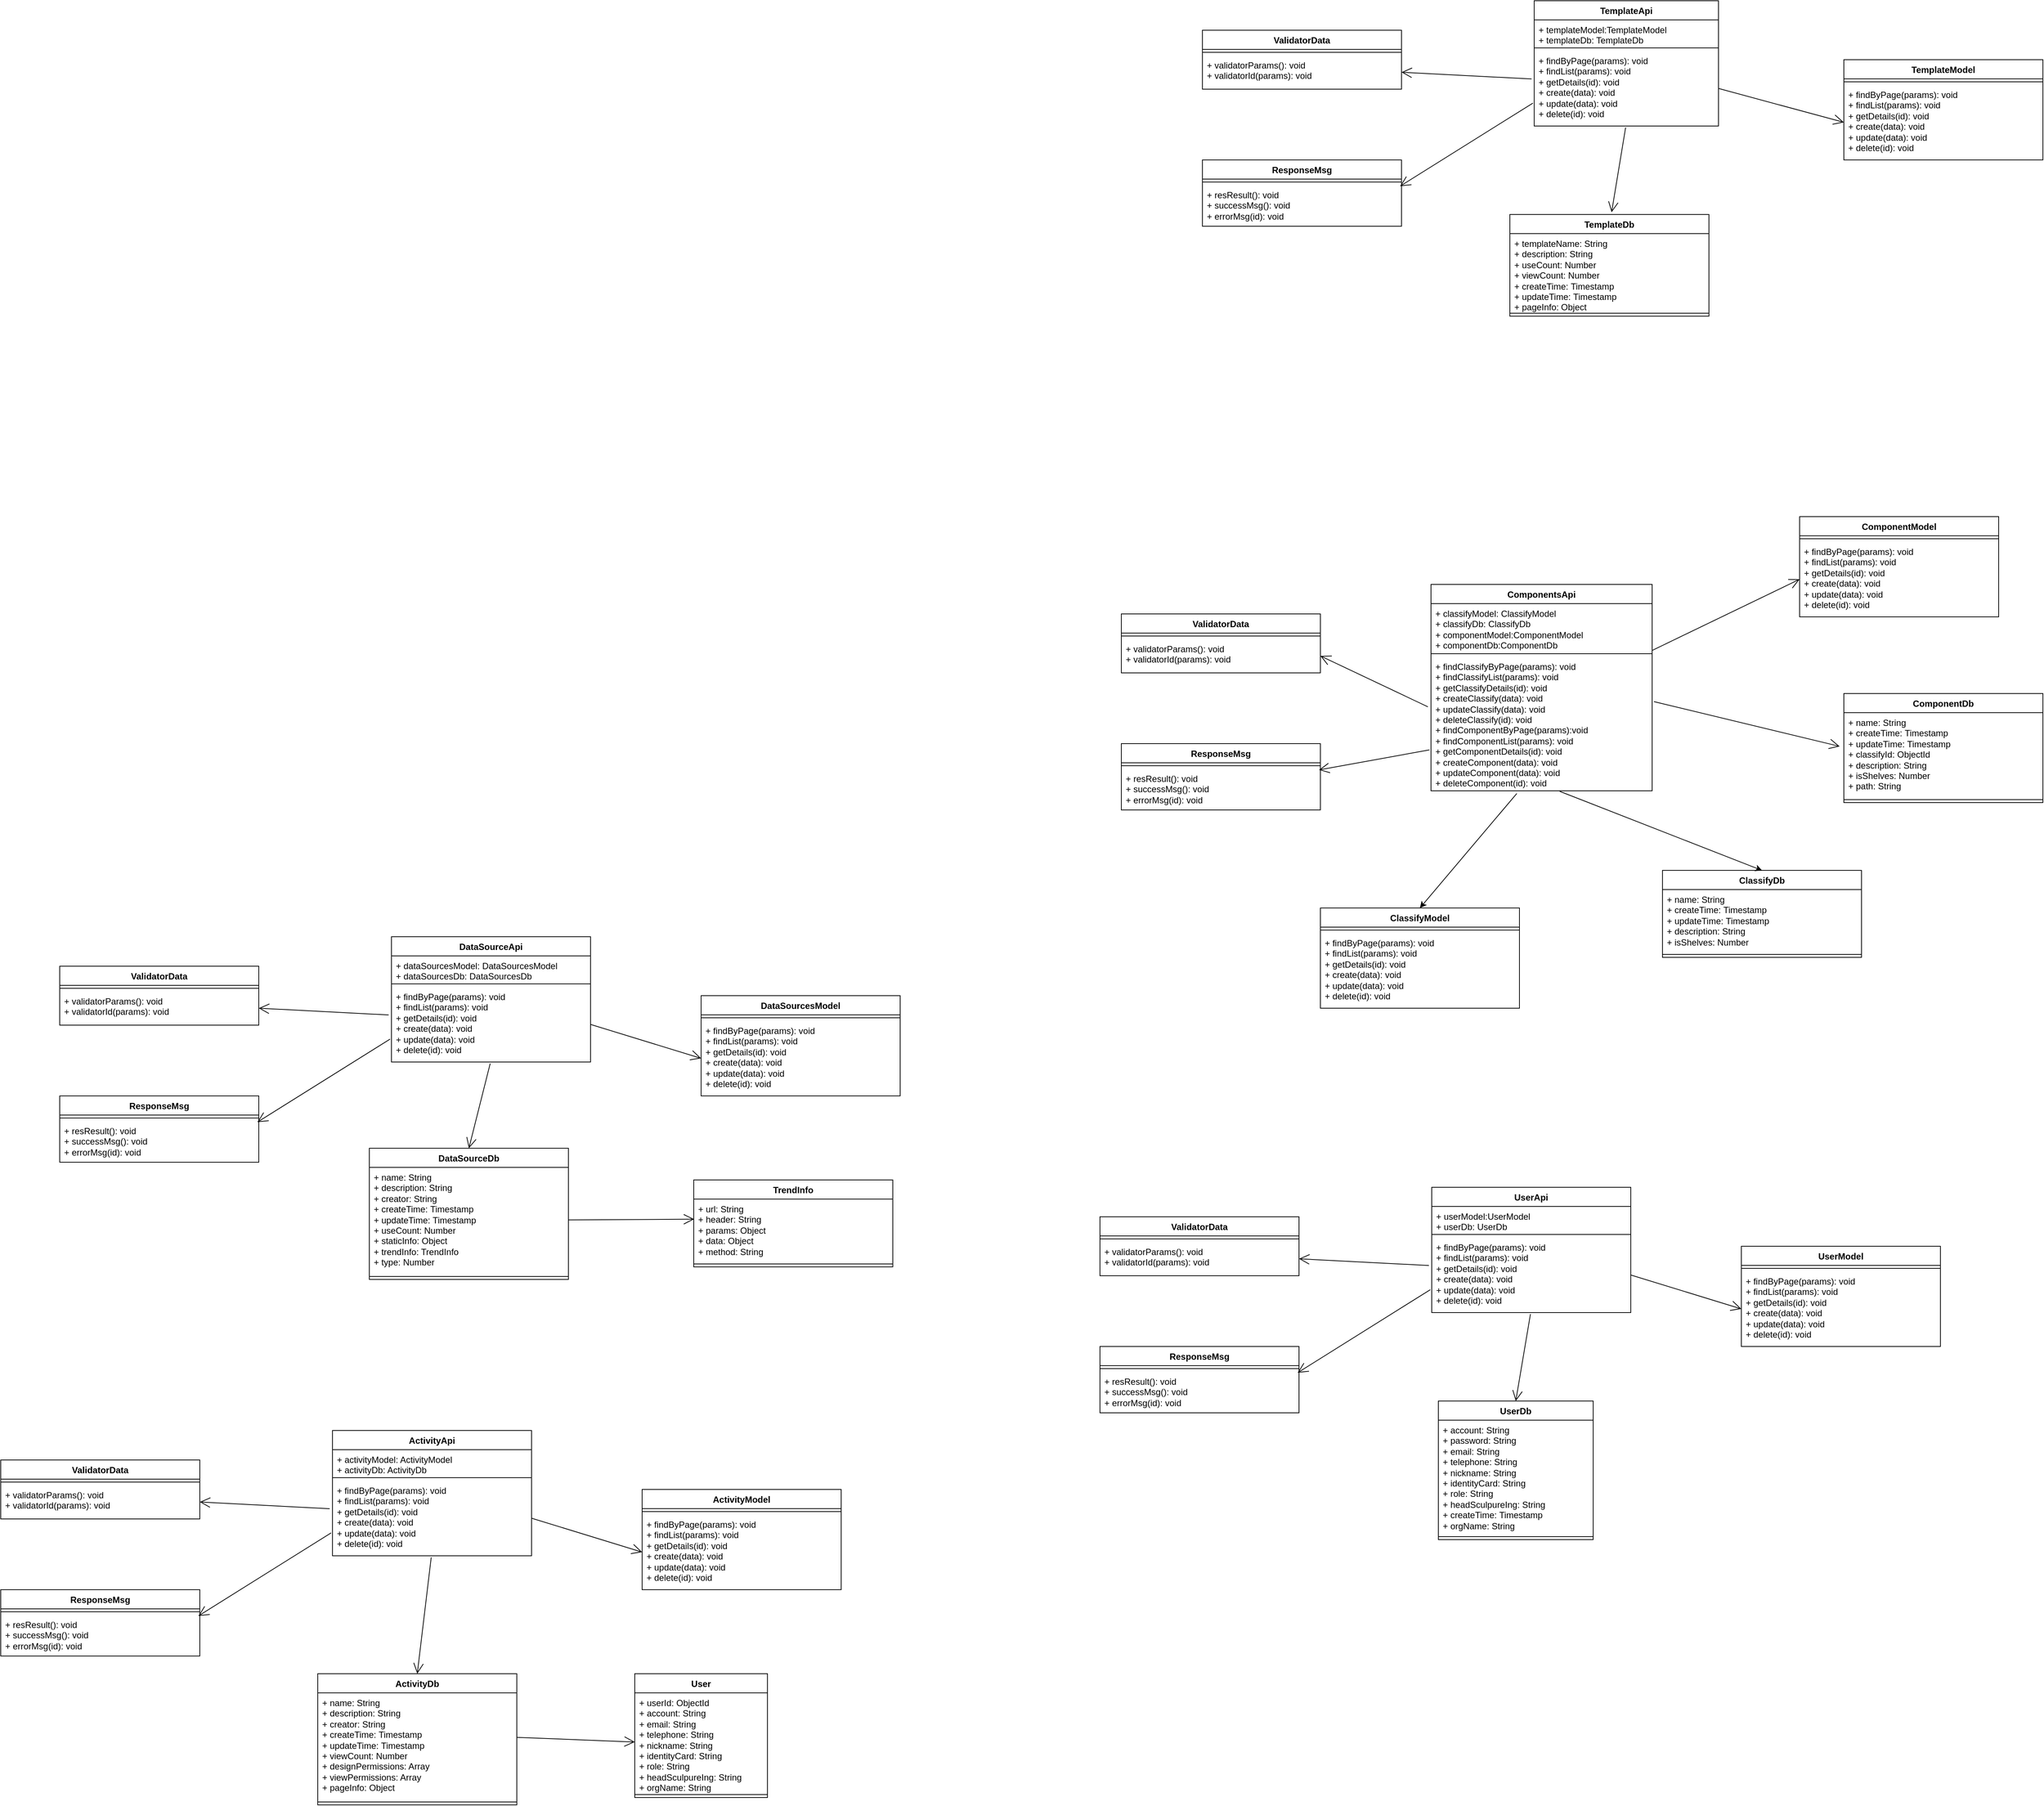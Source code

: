 <mxfile version="23.1.6" type="github">
  <diagram id="C5RBs43oDa-KdzZeNtuy" name="Page-1">
    <mxGraphModel dx="2190" dy="2093" grid="1" gridSize="10" guides="1" tooltips="1" connect="1" arrows="1" fold="1" page="1" pageScale="1" pageWidth="827" pageHeight="1169" math="0" shadow="0">
      <root>
        <mxCell id="WIyWlLk6GJQsqaUBKTNV-0" />
        <mxCell id="WIyWlLk6GJQsqaUBKTNV-1" parent="WIyWlLk6GJQsqaUBKTNV-0" />
        <mxCell id="D7GcsO-b-HbT9hcHtuYs-0" value="DataSourceApi" style="swimlane;fontStyle=1;align=center;verticalAlign=top;childLayout=stackLayout;horizontal=1;startSize=26;horizontalStack=0;resizeParent=1;resizeParentMax=0;resizeLast=0;collapsible=1;marginBottom=0;whiteSpace=wrap;html=1;" parent="WIyWlLk6GJQsqaUBKTNV-1" vertex="1">
          <mxGeometry x="280" y="150" width="270" height="170" as="geometry" />
        </mxCell>
        <mxCell id="D7GcsO-b-HbT9hcHtuYs-1" value="+ dataSourcesModel: DataSourcesModel&lt;br&gt;+ dataSourcesDb: DataSourcesDb" style="text;strokeColor=none;fillColor=none;align=left;verticalAlign=top;spacingLeft=4;spacingRight=4;overflow=hidden;rotatable=0;points=[[0,0.5],[1,0.5]];portConstraint=eastwest;whiteSpace=wrap;html=1;" parent="D7GcsO-b-HbT9hcHtuYs-0" vertex="1">
          <mxGeometry y="26" width="270" height="34" as="geometry" />
        </mxCell>
        <mxCell id="D7GcsO-b-HbT9hcHtuYs-2" value="" style="line;strokeWidth=1;fillColor=none;align=left;verticalAlign=middle;spacingTop=-1;spacingLeft=3;spacingRight=3;rotatable=0;labelPosition=right;points=[];portConstraint=eastwest;strokeColor=inherit;" parent="D7GcsO-b-HbT9hcHtuYs-0" vertex="1">
          <mxGeometry y="60" width="270" height="8" as="geometry" />
        </mxCell>
        <mxCell id="D7GcsO-b-HbT9hcHtuYs-3" value="+ findByPage(params): void&lt;br&gt;+ findList(params): void&lt;br&gt;+ getDetails(id): void&lt;br&gt;+ create(data): void&lt;br&gt;+ update(data): void&lt;br&gt;+ delete(id): void" style="text;strokeColor=none;fillColor=none;align=left;verticalAlign=top;spacingLeft=4;spacingRight=4;overflow=hidden;rotatable=0;points=[[0,0.5],[1,0.5]];portConstraint=eastwest;whiteSpace=wrap;html=1;" parent="D7GcsO-b-HbT9hcHtuYs-0" vertex="1">
          <mxGeometry y="68" width="270" height="102" as="geometry" />
        </mxCell>
        <mxCell id="D7GcsO-b-HbT9hcHtuYs-5" value="DataSourcesModel" style="swimlane;fontStyle=1;align=center;verticalAlign=top;childLayout=stackLayout;horizontal=1;startSize=26;horizontalStack=0;resizeParent=1;resizeParentMax=0;resizeLast=0;collapsible=1;marginBottom=0;whiteSpace=wrap;html=1;" parent="WIyWlLk6GJQsqaUBKTNV-1" vertex="1">
          <mxGeometry x="700" y="230" width="270" height="136" as="geometry" />
        </mxCell>
        <mxCell id="D7GcsO-b-HbT9hcHtuYs-7" value="" style="line;strokeWidth=1;fillColor=none;align=left;verticalAlign=middle;spacingTop=-1;spacingLeft=3;spacingRight=3;rotatable=0;labelPosition=right;points=[];portConstraint=eastwest;strokeColor=inherit;" parent="D7GcsO-b-HbT9hcHtuYs-5" vertex="1">
          <mxGeometry y="26" width="270" height="8" as="geometry" />
        </mxCell>
        <mxCell id="D7GcsO-b-HbT9hcHtuYs-8" value="+ findByPage(params): void&lt;br&gt;+ findList(params): void&lt;br&gt;+ getDetails(id): void&lt;br&gt;+ create(data): void&lt;br&gt;+ update(data): void&lt;br&gt;+ delete(id): void" style="text;strokeColor=none;fillColor=none;align=left;verticalAlign=top;spacingLeft=4;spacingRight=4;overflow=hidden;rotatable=0;points=[[0,0.5],[1,0.5]];portConstraint=eastwest;whiteSpace=wrap;html=1;" parent="D7GcsO-b-HbT9hcHtuYs-5" vertex="1">
          <mxGeometry y="34" width="270" height="102" as="geometry" />
        </mxCell>
        <mxCell id="D7GcsO-b-HbT9hcHtuYs-9" value="DataSourceDb" style="swimlane;fontStyle=1;align=center;verticalAlign=top;childLayout=stackLayout;horizontal=1;startSize=26;horizontalStack=0;resizeParent=1;resizeParentMax=0;resizeLast=0;collapsible=1;marginBottom=0;whiteSpace=wrap;html=1;" parent="WIyWlLk6GJQsqaUBKTNV-1" vertex="1">
          <mxGeometry x="250" y="437" width="270" height="178" as="geometry" />
        </mxCell>
        <mxCell id="D7GcsO-b-HbT9hcHtuYs-10" value="+ name: String&lt;br&gt;+&amp;nbsp;description: String&lt;br&gt;+ creator: String&lt;br&gt;+&amp;nbsp;createTime:&amp;nbsp;Timestamp&lt;br&gt;+ updateTime:&amp;nbsp;Timestamp&lt;br&gt;+ useCount: Number&lt;br&gt;+ staticInfo: Object&lt;br&gt;+&amp;nbsp;trendInfo: TrendInfo&lt;br&gt;+ type:&amp;nbsp;Number" style="text;strokeColor=none;fillColor=none;align=left;verticalAlign=top;spacingLeft=4;spacingRight=4;overflow=hidden;rotatable=0;points=[[0,0.5],[1,0.5]];portConstraint=eastwest;whiteSpace=wrap;html=1;" parent="D7GcsO-b-HbT9hcHtuYs-9" vertex="1">
          <mxGeometry y="26" width="270" height="144" as="geometry" />
        </mxCell>
        <mxCell id="D7GcsO-b-HbT9hcHtuYs-11" value="" style="line;strokeWidth=1;fillColor=none;align=left;verticalAlign=middle;spacingTop=-1;spacingLeft=3;spacingRight=3;rotatable=0;labelPosition=right;points=[];portConstraint=eastwest;strokeColor=inherit;" parent="D7GcsO-b-HbT9hcHtuYs-9" vertex="1">
          <mxGeometry y="170" width="270" height="8" as="geometry" />
        </mxCell>
        <mxCell id="D7GcsO-b-HbT9hcHtuYs-13" value="" style="endArrow=open;endFill=1;endSize=12;html=1;rounded=0;exitX=1;exitY=0.5;exitDx=0;exitDy=0;entryX=0;entryY=0.5;entryDx=0;entryDy=0;" parent="WIyWlLk6GJQsqaUBKTNV-1" source="D7GcsO-b-HbT9hcHtuYs-3" target="D7GcsO-b-HbT9hcHtuYs-8" edge="1">
          <mxGeometry width="160" relative="1" as="geometry">
            <mxPoint x="490" y="320" as="sourcePoint" />
            <mxPoint x="650" y="320" as="targetPoint" />
          </mxGeometry>
        </mxCell>
        <mxCell id="D7GcsO-b-HbT9hcHtuYs-14" value="" style="endArrow=open;endFill=1;endSize=12;html=1;rounded=0;exitX=0.496;exitY=1.02;exitDx=0;exitDy=0;exitPerimeter=0;entryX=0.5;entryY=0;entryDx=0;entryDy=0;" parent="WIyWlLk6GJQsqaUBKTNV-1" source="D7GcsO-b-HbT9hcHtuYs-3" target="D7GcsO-b-HbT9hcHtuYs-9" edge="1">
          <mxGeometry width="160" relative="1" as="geometry">
            <mxPoint x="490" y="320" as="sourcePoint" />
            <mxPoint x="650" y="320" as="targetPoint" />
          </mxGeometry>
        </mxCell>
        <mxCell id="D7GcsO-b-HbT9hcHtuYs-16" value="TrendInfo" style="swimlane;fontStyle=1;align=center;verticalAlign=top;childLayout=stackLayout;horizontal=1;startSize=26;horizontalStack=0;resizeParent=1;resizeParentMax=0;resizeLast=0;collapsible=1;marginBottom=0;whiteSpace=wrap;html=1;" parent="WIyWlLk6GJQsqaUBKTNV-1" vertex="1">
          <mxGeometry x="690" y="480" width="270" height="118" as="geometry" />
        </mxCell>
        <mxCell id="D7GcsO-b-HbT9hcHtuYs-17" value="+ url: String&lt;br&gt;+ header: String&lt;br&gt;+ params: Object&lt;br&gt;+ data: Object&lt;br&gt;+&amp;nbsp;method: String" style="text;strokeColor=none;fillColor=none;align=left;verticalAlign=top;spacingLeft=4;spacingRight=4;overflow=hidden;rotatable=0;points=[[0,0.5],[1,0.5]];portConstraint=eastwest;whiteSpace=wrap;html=1;" parent="D7GcsO-b-HbT9hcHtuYs-16" vertex="1">
          <mxGeometry y="26" width="270" height="84" as="geometry" />
        </mxCell>
        <mxCell id="D7GcsO-b-HbT9hcHtuYs-18" value="" style="line;strokeWidth=1;fillColor=none;align=left;verticalAlign=middle;spacingTop=-1;spacingLeft=3;spacingRight=3;rotatable=0;labelPosition=right;points=[];portConstraint=eastwest;strokeColor=inherit;" parent="D7GcsO-b-HbT9hcHtuYs-16" vertex="1">
          <mxGeometry y="110" width="270" height="8" as="geometry" />
        </mxCell>
        <mxCell id="D7GcsO-b-HbT9hcHtuYs-19" value="" style="endArrow=open;endFill=1;endSize=12;html=1;rounded=0;entryX=0.002;entryY=0.325;entryDx=0;entryDy=0;entryPerimeter=0;" parent="WIyWlLk6GJQsqaUBKTNV-1" source="D7GcsO-b-HbT9hcHtuYs-10" target="D7GcsO-b-HbT9hcHtuYs-17" edge="1">
          <mxGeometry width="160" relative="1" as="geometry">
            <mxPoint x="424" y="332" as="sourcePoint" />
            <mxPoint x="395" y="447" as="targetPoint" />
          </mxGeometry>
        </mxCell>
        <mxCell id="LRZBngiGafgWs2gTsK2s-0" value="ResponseMsg" style="swimlane;fontStyle=1;align=center;verticalAlign=top;childLayout=stackLayout;horizontal=1;startSize=26;horizontalStack=0;resizeParent=1;resizeParentMax=0;resizeLast=0;collapsible=1;marginBottom=0;whiteSpace=wrap;html=1;" parent="WIyWlLk6GJQsqaUBKTNV-1" vertex="1">
          <mxGeometry x="-170" y="366" width="270" height="90" as="geometry" />
        </mxCell>
        <mxCell id="LRZBngiGafgWs2gTsK2s-1" value="" style="line;strokeWidth=1;fillColor=none;align=left;verticalAlign=middle;spacingTop=-1;spacingLeft=3;spacingRight=3;rotatable=0;labelPosition=right;points=[];portConstraint=eastwest;strokeColor=inherit;" parent="LRZBngiGafgWs2gTsK2s-0" vertex="1">
          <mxGeometry y="26" width="270" height="8" as="geometry" />
        </mxCell>
        <mxCell id="LRZBngiGafgWs2gTsK2s-2" value="+ resResult(): void&lt;br&gt;+ successMsg(): void&lt;br&gt;+ errorMsg(id): void" style="text;strokeColor=none;fillColor=none;align=left;verticalAlign=top;spacingLeft=4;spacingRight=4;overflow=hidden;rotatable=0;points=[[0,0.5],[1,0.5]];portConstraint=eastwest;whiteSpace=wrap;html=1;" parent="LRZBngiGafgWs2gTsK2s-0" vertex="1">
          <mxGeometry y="34" width="270" height="56" as="geometry" />
        </mxCell>
        <mxCell id="LRZBngiGafgWs2gTsK2s-3" value="ValidatorData" style="swimlane;fontStyle=1;align=center;verticalAlign=top;childLayout=stackLayout;horizontal=1;startSize=26;horizontalStack=0;resizeParent=1;resizeParentMax=0;resizeLast=0;collapsible=1;marginBottom=0;whiteSpace=wrap;html=1;" parent="WIyWlLk6GJQsqaUBKTNV-1" vertex="1">
          <mxGeometry x="-170" y="190" width="270" height="80" as="geometry" />
        </mxCell>
        <mxCell id="LRZBngiGafgWs2gTsK2s-4" value="" style="line;strokeWidth=1;fillColor=none;align=left;verticalAlign=middle;spacingTop=-1;spacingLeft=3;spacingRight=3;rotatable=0;labelPosition=right;points=[];portConstraint=eastwest;strokeColor=inherit;" parent="LRZBngiGafgWs2gTsK2s-3" vertex="1">
          <mxGeometry y="26" width="270" height="8" as="geometry" />
        </mxCell>
        <mxCell id="LRZBngiGafgWs2gTsK2s-5" value="+ validatorParams(): void&lt;br&gt;+ validatorId(params): void&lt;br&gt;" style="text;strokeColor=none;fillColor=none;align=left;verticalAlign=top;spacingLeft=4;spacingRight=4;overflow=hidden;rotatable=0;points=[[0,0.5],[1,0.5]];portConstraint=eastwest;whiteSpace=wrap;html=1;" parent="LRZBngiGafgWs2gTsK2s-3" vertex="1">
          <mxGeometry y="34" width="270" height="46" as="geometry" />
        </mxCell>
        <mxCell id="LRZBngiGafgWs2gTsK2s-6" value="" style="endArrow=open;endFill=1;endSize=12;html=1;rounded=0;entryX=1;entryY=0.5;entryDx=0;entryDy=0;exitX=-0.014;exitY=0.374;exitDx=0;exitDy=0;exitPerimeter=0;" parent="WIyWlLk6GJQsqaUBKTNV-1" source="D7GcsO-b-HbT9hcHtuYs-3" target="LRZBngiGafgWs2gTsK2s-5" edge="1">
          <mxGeometry width="160" relative="1" as="geometry">
            <mxPoint x="560" y="279" as="sourcePoint" />
            <mxPoint x="90" y="90" as="targetPoint" />
          </mxGeometry>
        </mxCell>
        <mxCell id="LRZBngiGafgWs2gTsK2s-7" value="" style="endArrow=open;endFill=1;endSize=12;html=1;rounded=0;entryX=0.993;entryY=0.029;entryDx=0;entryDy=0;entryPerimeter=0;exitX=-0.007;exitY=0.695;exitDx=0;exitDy=0;exitPerimeter=0;" parent="WIyWlLk6GJQsqaUBKTNV-1" source="D7GcsO-b-HbT9hcHtuYs-3" target="LRZBngiGafgWs2gTsK2s-2" edge="1">
          <mxGeometry width="160" relative="1" as="geometry">
            <mxPoint x="358" y="160" as="sourcePoint" />
            <mxPoint x="130" y="330" as="targetPoint" />
          </mxGeometry>
        </mxCell>
        <mxCell id="LRZBngiGafgWs2gTsK2s-10" value="ActivityApi" style="swimlane;fontStyle=1;align=center;verticalAlign=top;childLayout=stackLayout;horizontal=1;startSize=26;horizontalStack=0;resizeParent=1;resizeParentMax=0;resizeLast=0;collapsible=1;marginBottom=0;whiteSpace=wrap;html=1;" parent="WIyWlLk6GJQsqaUBKTNV-1" vertex="1">
          <mxGeometry x="200" y="820" width="270" height="170" as="geometry" />
        </mxCell>
        <mxCell id="LRZBngiGafgWs2gTsK2s-11" value="+ activityModel: ActivityModel&lt;br&gt;+ activityDb: ActivityDb" style="text;strokeColor=none;fillColor=none;align=left;verticalAlign=top;spacingLeft=4;spacingRight=4;overflow=hidden;rotatable=0;points=[[0,0.5],[1,0.5]];portConstraint=eastwest;whiteSpace=wrap;html=1;" parent="LRZBngiGafgWs2gTsK2s-10" vertex="1">
          <mxGeometry y="26" width="270" height="34" as="geometry" />
        </mxCell>
        <mxCell id="LRZBngiGafgWs2gTsK2s-12" value="" style="line;strokeWidth=1;fillColor=none;align=left;verticalAlign=middle;spacingTop=-1;spacingLeft=3;spacingRight=3;rotatable=0;labelPosition=right;points=[];portConstraint=eastwest;strokeColor=inherit;" parent="LRZBngiGafgWs2gTsK2s-10" vertex="1">
          <mxGeometry y="60" width="270" height="8" as="geometry" />
        </mxCell>
        <mxCell id="LRZBngiGafgWs2gTsK2s-13" value="+ findByPage(params): void&lt;br&gt;+ findList(params): void&lt;br&gt;+ getDetails(id): void&lt;br&gt;+ create(data): void&lt;br&gt;+ update(data): void&lt;br&gt;+ delete(id): void" style="text;strokeColor=none;fillColor=none;align=left;verticalAlign=top;spacingLeft=4;spacingRight=4;overflow=hidden;rotatable=0;points=[[0,0.5],[1,0.5]];portConstraint=eastwest;whiteSpace=wrap;html=1;" parent="LRZBngiGafgWs2gTsK2s-10" vertex="1">
          <mxGeometry y="68" width="270" height="102" as="geometry" />
        </mxCell>
        <mxCell id="LRZBngiGafgWs2gTsK2s-14" value="ActivityModel" style="swimlane;fontStyle=1;align=center;verticalAlign=top;childLayout=stackLayout;horizontal=1;startSize=26;horizontalStack=0;resizeParent=1;resizeParentMax=0;resizeLast=0;collapsible=1;marginBottom=0;whiteSpace=wrap;html=1;" parent="WIyWlLk6GJQsqaUBKTNV-1" vertex="1">
          <mxGeometry x="620" y="900" width="270" height="136" as="geometry" />
        </mxCell>
        <mxCell id="LRZBngiGafgWs2gTsK2s-15" value="" style="line;strokeWidth=1;fillColor=none;align=left;verticalAlign=middle;spacingTop=-1;spacingLeft=3;spacingRight=3;rotatable=0;labelPosition=right;points=[];portConstraint=eastwest;strokeColor=inherit;" parent="LRZBngiGafgWs2gTsK2s-14" vertex="1">
          <mxGeometry y="26" width="270" height="8" as="geometry" />
        </mxCell>
        <mxCell id="LRZBngiGafgWs2gTsK2s-16" value="+ findByPage(params): void&lt;br&gt;+ findList(params): void&lt;br&gt;+ getDetails(id): void&lt;br&gt;+ create(data): void&lt;br&gt;+ update(data): void&lt;br&gt;+ delete(id): void" style="text;strokeColor=none;fillColor=none;align=left;verticalAlign=top;spacingLeft=4;spacingRight=4;overflow=hidden;rotatable=0;points=[[0,0.5],[1,0.5]];portConstraint=eastwest;whiteSpace=wrap;html=1;" parent="LRZBngiGafgWs2gTsK2s-14" vertex="1">
          <mxGeometry y="34" width="270" height="102" as="geometry" />
        </mxCell>
        <mxCell id="LRZBngiGafgWs2gTsK2s-17" value="ActivityDb" style="swimlane;fontStyle=1;align=center;verticalAlign=top;childLayout=stackLayout;horizontal=1;startSize=26;horizontalStack=0;resizeParent=1;resizeParentMax=0;resizeLast=0;collapsible=1;marginBottom=0;whiteSpace=wrap;html=1;" parent="WIyWlLk6GJQsqaUBKTNV-1" vertex="1">
          <mxGeometry x="180" y="1150" width="270" height="178" as="geometry" />
        </mxCell>
        <mxCell id="LRZBngiGafgWs2gTsK2s-18" value="+ name: String&lt;br&gt;+&amp;nbsp;description: String&lt;br&gt;+ creator: String&lt;br&gt;+&amp;nbsp;createTime:&amp;nbsp;Timestamp&lt;br&gt;+ updateTime:&amp;nbsp;Timestamp&lt;br&gt;+ view&lt;span style=&quot;background-color: initial;&quot;&gt;Count: Number&lt;/span&gt;&lt;br&gt;+&amp;nbsp;designPermissions: Array&lt;br&gt;+ viewPermissions: Array&lt;br&gt;+&amp;nbsp;pageInfo: Object" style="text;strokeColor=none;fillColor=none;align=left;verticalAlign=top;spacingLeft=4;spacingRight=4;overflow=hidden;rotatable=0;points=[[0,0.5],[1,0.5]];portConstraint=eastwest;whiteSpace=wrap;html=1;" parent="LRZBngiGafgWs2gTsK2s-17" vertex="1">
          <mxGeometry y="26" width="270" height="144" as="geometry" />
        </mxCell>
        <mxCell id="LRZBngiGafgWs2gTsK2s-19" value="" style="line;strokeWidth=1;fillColor=none;align=left;verticalAlign=middle;spacingTop=-1;spacingLeft=3;spacingRight=3;rotatable=0;labelPosition=right;points=[];portConstraint=eastwest;strokeColor=inherit;" parent="LRZBngiGafgWs2gTsK2s-17" vertex="1">
          <mxGeometry y="170" width="270" height="8" as="geometry" />
        </mxCell>
        <mxCell id="LRZBngiGafgWs2gTsK2s-20" value="" style="endArrow=open;endFill=1;endSize=12;html=1;rounded=0;exitX=1;exitY=0.5;exitDx=0;exitDy=0;entryX=0;entryY=0.5;entryDx=0;entryDy=0;" parent="WIyWlLk6GJQsqaUBKTNV-1" source="LRZBngiGafgWs2gTsK2s-13" target="LRZBngiGafgWs2gTsK2s-16" edge="1">
          <mxGeometry width="160" relative="1" as="geometry">
            <mxPoint x="410" y="990" as="sourcePoint" />
            <mxPoint x="570" y="990" as="targetPoint" />
          </mxGeometry>
        </mxCell>
        <mxCell id="LRZBngiGafgWs2gTsK2s-21" value="" style="endArrow=open;endFill=1;endSize=12;html=1;rounded=0;exitX=0.496;exitY=1.02;exitDx=0;exitDy=0;exitPerimeter=0;entryX=0.5;entryY=0;entryDx=0;entryDy=0;" parent="WIyWlLk6GJQsqaUBKTNV-1" source="LRZBngiGafgWs2gTsK2s-13" target="LRZBngiGafgWs2gTsK2s-17" edge="1">
          <mxGeometry width="160" relative="1" as="geometry">
            <mxPoint x="410" y="990" as="sourcePoint" />
            <mxPoint x="570" y="990" as="targetPoint" />
          </mxGeometry>
        </mxCell>
        <mxCell id="LRZBngiGafgWs2gTsK2s-26" value="ResponseMsg" style="swimlane;fontStyle=1;align=center;verticalAlign=top;childLayout=stackLayout;horizontal=1;startSize=26;horizontalStack=0;resizeParent=1;resizeParentMax=0;resizeLast=0;collapsible=1;marginBottom=0;whiteSpace=wrap;html=1;" parent="WIyWlLk6GJQsqaUBKTNV-1" vertex="1">
          <mxGeometry x="-250" y="1036" width="270" height="90" as="geometry" />
        </mxCell>
        <mxCell id="LRZBngiGafgWs2gTsK2s-27" value="" style="line;strokeWidth=1;fillColor=none;align=left;verticalAlign=middle;spacingTop=-1;spacingLeft=3;spacingRight=3;rotatable=0;labelPosition=right;points=[];portConstraint=eastwest;strokeColor=inherit;" parent="LRZBngiGafgWs2gTsK2s-26" vertex="1">
          <mxGeometry y="26" width="270" height="8" as="geometry" />
        </mxCell>
        <mxCell id="LRZBngiGafgWs2gTsK2s-28" value="+ resResult(): void&lt;br&gt;+ successMsg(): void&lt;br&gt;+ errorMsg(id): void" style="text;strokeColor=none;fillColor=none;align=left;verticalAlign=top;spacingLeft=4;spacingRight=4;overflow=hidden;rotatable=0;points=[[0,0.5],[1,0.5]];portConstraint=eastwest;whiteSpace=wrap;html=1;" parent="LRZBngiGafgWs2gTsK2s-26" vertex="1">
          <mxGeometry y="34" width="270" height="56" as="geometry" />
        </mxCell>
        <mxCell id="LRZBngiGafgWs2gTsK2s-29" value="ValidatorData" style="swimlane;fontStyle=1;align=center;verticalAlign=top;childLayout=stackLayout;horizontal=1;startSize=26;horizontalStack=0;resizeParent=1;resizeParentMax=0;resizeLast=0;collapsible=1;marginBottom=0;whiteSpace=wrap;html=1;" parent="WIyWlLk6GJQsqaUBKTNV-1" vertex="1">
          <mxGeometry x="-250" y="860" width="270" height="80" as="geometry" />
        </mxCell>
        <mxCell id="LRZBngiGafgWs2gTsK2s-30" value="" style="line;strokeWidth=1;fillColor=none;align=left;verticalAlign=middle;spacingTop=-1;spacingLeft=3;spacingRight=3;rotatable=0;labelPosition=right;points=[];portConstraint=eastwest;strokeColor=inherit;" parent="LRZBngiGafgWs2gTsK2s-29" vertex="1">
          <mxGeometry y="26" width="270" height="8" as="geometry" />
        </mxCell>
        <mxCell id="LRZBngiGafgWs2gTsK2s-31" value="+ validatorParams(): void&lt;br&gt;+ validatorId(params): void&lt;br&gt;" style="text;strokeColor=none;fillColor=none;align=left;verticalAlign=top;spacingLeft=4;spacingRight=4;overflow=hidden;rotatable=0;points=[[0,0.5],[1,0.5]];portConstraint=eastwest;whiteSpace=wrap;html=1;" parent="LRZBngiGafgWs2gTsK2s-29" vertex="1">
          <mxGeometry y="34" width="270" height="46" as="geometry" />
        </mxCell>
        <mxCell id="LRZBngiGafgWs2gTsK2s-32" value="" style="endArrow=open;endFill=1;endSize=12;html=1;rounded=0;entryX=1;entryY=0.5;entryDx=0;entryDy=0;exitX=-0.014;exitY=0.374;exitDx=0;exitDy=0;exitPerimeter=0;" parent="WIyWlLk6GJQsqaUBKTNV-1" source="LRZBngiGafgWs2gTsK2s-13" target="LRZBngiGafgWs2gTsK2s-31" edge="1">
          <mxGeometry width="160" relative="1" as="geometry">
            <mxPoint x="480" y="949" as="sourcePoint" />
            <mxPoint x="10" y="760" as="targetPoint" />
          </mxGeometry>
        </mxCell>
        <mxCell id="LRZBngiGafgWs2gTsK2s-33" value="" style="endArrow=open;endFill=1;endSize=12;html=1;rounded=0;entryX=0.993;entryY=0.029;entryDx=0;entryDy=0;entryPerimeter=0;exitX=-0.007;exitY=0.695;exitDx=0;exitDy=0;exitPerimeter=0;" parent="WIyWlLk6GJQsqaUBKTNV-1" source="LRZBngiGafgWs2gTsK2s-13" target="LRZBngiGafgWs2gTsK2s-28" edge="1">
          <mxGeometry width="160" relative="1" as="geometry">
            <mxPoint x="278" y="830" as="sourcePoint" />
            <mxPoint x="50" y="1000" as="targetPoint" />
          </mxGeometry>
        </mxCell>
        <mxCell id="LRZBngiGafgWs2gTsK2s-37" value="" style="endArrow=open;endFill=1;endSize=12;html=1;rounded=0;exitX=1;exitY=0.419;exitDx=0;exitDy=0;exitPerimeter=0;" parent="WIyWlLk6GJQsqaUBKTNV-1" source="LRZBngiGafgWs2gTsK2s-18" edge="1">
          <mxGeometry width="160" relative="1" as="geometry">
            <mxPoint x="480" y="949" as="sourcePoint" />
            <mxPoint x="610" y="1242.662" as="targetPoint" />
          </mxGeometry>
        </mxCell>
        <mxCell id="axHBhvSqBIUOlcE_voJ0-0" value="UserApi" style="swimlane;fontStyle=1;align=center;verticalAlign=top;childLayout=stackLayout;horizontal=1;startSize=26;horizontalStack=0;resizeParent=1;resizeParentMax=0;resizeLast=0;collapsible=1;marginBottom=0;whiteSpace=wrap;html=1;" parent="WIyWlLk6GJQsqaUBKTNV-1" vertex="1">
          <mxGeometry x="1691" y="490" width="270" height="170" as="geometry" />
        </mxCell>
        <mxCell id="axHBhvSqBIUOlcE_voJ0-1" value="+ userModel:UserModel&lt;br&gt;+ userDb: UserDb" style="text;strokeColor=none;fillColor=none;align=left;verticalAlign=top;spacingLeft=4;spacingRight=4;overflow=hidden;rotatable=0;points=[[0,0.5],[1,0.5]];portConstraint=eastwest;whiteSpace=wrap;html=1;" parent="axHBhvSqBIUOlcE_voJ0-0" vertex="1">
          <mxGeometry y="26" width="270" height="34" as="geometry" />
        </mxCell>
        <mxCell id="axHBhvSqBIUOlcE_voJ0-2" value="" style="line;strokeWidth=1;fillColor=none;align=left;verticalAlign=middle;spacingTop=-1;spacingLeft=3;spacingRight=3;rotatable=0;labelPosition=right;points=[];portConstraint=eastwest;strokeColor=inherit;" parent="axHBhvSqBIUOlcE_voJ0-0" vertex="1">
          <mxGeometry y="60" width="270" height="8" as="geometry" />
        </mxCell>
        <mxCell id="axHBhvSqBIUOlcE_voJ0-3" value="+ findByPage(params): void&lt;br&gt;+ findList(params): void&lt;br&gt;+ getDetails(id): void&lt;br&gt;+ create(data): void&lt;br&gt;+ update(data): void&lt;br&gt;+ delete(id): void" style="text;strokeColor=none;fillColor=none;align=left;verticalAlign=top;spacingLeft=4;spacingRight=4;overflow=hidden;rotatable=0;points=[[0,0.5],[1,0.5]];portConstraint=eastwest;whiteSpace=wrap;html=1;" parent="axHBhvSqBIUOlcE_voJ0-0" vertex="1">
          <mxGeometry y="68" width="270" height="102" as="geometry" />
        </mxCell>
        <mxCell id="axHBhvSqBIUOlcE_voJ0-4" value="UserModel" style="swimlane;fontStyle=1;align=center;verticalAlign=top;childLayout=stackLayout;horizontal=1;startSize=26;horizontalStack=0;resizeParent=1;resizeParentMax=0;resizeLast=0;collapsible=1;marginBottom=0;whiteSpace=wrap;html=1;" parent="WIyWlLk6GJQsqaUBKTNV-1" vertex="1">
          <mxGeometry x="2111" y="570" width="270" height="136" as="geometry" />
        </mxCell>
        <mxCell id="axHBhvSqBIUOlcE_voJ0-5" value="" style="line;strokeWidth=1;fillColor=none;align=left;verticalAlign=middle;spacingTop=-1;spacingLeft=3;spacingRight=3;rotatable=0;labelPosition=right;points=[];portConstraint=eastwest;strokeColor=inherit;" parent="axHBhvSqBIUOlcE_voJ0-4" vertex="1">
          <mxGeometry y="26" width="270" height="8" as="geometry" />
        </mxCell>
        <mxCell id="axHBhvSqBIUOlcE_voJ0-6" value="+ findByPage(params): void&lt;br&gt;+ findList(params): void&lt;br&gt;+ getDetails(id): void&lt;br&gt;+ create(data): void&lt;br&gt;+ update(data): void&lt;br&gt;+ delete(id): void" style="text;strokeColor=none;fillColor=none;align=left;verticalAlign=top;spacingLeft=4;spacingRight=4;overflow=hidden;rotatable=0;points=[[0,0.5],[1,0.5]];portConstraint=eastwest;whiteSpace=wrap;html=1;" parent="axHBhvSqBIUOlcE_voJ0-4" vertex="1">
          <mxGeometry y="34" width="270" height="102" as="geometry" />
        </mxCell>
        <mxCell id="axHBhvSqBIUOlcE_voJ0-7" value="UserDb" style="swimlane;fontStyle=1;align=center;verticalAlign=top;childLayout=stackLayout;horizontal=1;startSize=26;horizontalStack=0;resizeParent=1;resizeParentMax=0;resizeLast=0;collapsible=1;marginBottom=0;whiteSpace=wrap;html=1;" parent="WIyWlLk6GJQsqaUBKTNV-1" vertex="1">
          <mxGeometry x="1700" y="780" width="210" height="188" as="geometry" />
        </mxCell>
        <mxCell id="axHBhvSqBIUOlcE_voJ0-8" value="+&amp;nbsp;account: String&lt;br style=&quot;border-color: var(--border-color);&quot;&gt;+ password: String&lt;br style=&quot;border-color: var(--border-color);&quot;&gt;+&amp;nbsp;email&lt;span style=&quot;border-color: var(--border-color);&quot;&gt;: String&lt;/span&gt;&lt;br style=&quot;border-color: var(--border-color);&quot;&gt;+&amp;nbsp;telephone&lt;span style=&quot;border-color: var(--border-color);&quot;&gt;: String&lt;/span&gt;&lt;br style=&quot;border-color: var(--border-color);&quot;&gt;+&amp;nbsp;nickname&lt;span style=&quot;border-color: var(--border-color);&quot;&gt;:&amp;nbsp;&lt;/span&gt;String&lt;br style=&quot;border-color: var(--border-color);&quot;&gt;+&amp;nbsp;identityCard&lt;span style=&quot;border-color: var(--border-color);&quot;&gt;: String&lt;/span&gt;&lt;br style=&quot;border-color: var(--border-color);&quot;&gt;+&amp;nbsp;role: String&lt;br style=&quot;border-color: var(--border-color);&quot;&gt;+ headSculpureIng: String&lt;br style=&quot;border-color: var(--border-color);&quot;&gt;+ createTime:&amp;nbsp;Timestamp&lt;span style=&quot;border-color: var(--border-color);&quot;&gt;&lt;br style=&quot;border-color: var(--border-color);&quot;&gt;+ orgName: String&lt;/span&gt;" style="text;strokeColor=none;fillColor=none;align=left;verticalAlign=top;spacingLeft=4;spacingRight=4;overflow=hidden;rotatable=0;points=[[0,0.5],[1,0.5]];portConstraint=eastwest;whiteSpace=wrap;html=1;" parent="axHBhvSqBIUOlcE_voJ0-7" vertex="1">
          <mxGeometry y="26" width="210" height="154" as="geometry" />
        </mxCell>
        <mxCell id="axHBhvSqBIUOlcE_voJ0-9" value="" style="line;strokeWidth=1;fillColor=none;align=left;verticalAlign=middle;spacingTop=-1;spacingLeft=3;spacingRight=3;rotatable=0;labelPosition=right;points=[];portConstraint=eastwest;strokeColor=inherit;" parent="axHBhvSqBIUOlcE_voJ0-7" vertex="1">
          <mxGeometry y="180" width="210" height="8" as="geometry" />
        </mxCell>
        <mxCell id="axHBhvSqBIUOlcE_voJ0-10" value="" style="endArrow=open;endFill=1;endSize=12;html=1;rounded=0;exitX=1;exitY=0.5;exitDx=0;exitDy=0;entryX=0;entryY=0.5;entryDx=0;entryDy=0;" parent="WIyWlLk6GJQsqaUBKTNV-1" source="axHBhvSqBIUOlcE_voJ0-3" target="axHBhvSqBIUOlcE_voJ0-6" edge="1">
          <mxGeometry width="160" relative="1" as="geometry">
            <mxPoint x="1901" y="660" as="sourcePoint" />
            <mxPoint x="2061" y="660" as="targetPoint" />
          </mxGeometry>
        </mxCell>
        <mxCell id="axHBhvSqBIUOlcE_voJ0-11" value="" style="endArrow=open;endFill=1;endSize=12;html=1;rounded=0;exitX=0.496;exitY=1.02;exitDx=0;exitDy=0;exitPerimeter=0;entryX=0.5;entryY=0;entryDx=0;entryDy=0;" parent="WIyWlLk6GJQsqaUBKTNV-1" source="axHBhvSqBIUOlcE_voJ0-3" target="axHBhvSqBIUOlcE_voJ0-7" edge="1">
          <mxGeometry width="160" relative="1" as="geometry">
            <mxPoint x="1901" y="660" as="sourcePoint" />
            <mxPoint x="2061" y="660" as="targetPoint" />
          </mxGeometry>
        </mxCell>
        <mxCell id="axHBhvSqBIUOlcE_voJ0-16" value="ResponseMsg" style="swimlane;fontStyle=1;align=center;verticalAlign=top;childLayout=stackLayout;horizontal=1;startSize=26;horizontalStack=0;resizeParent=1;resizeParentMax=0;resizeLast=0;collapsible=1;marginBottom=0;whiteSpace=wrap;html=1;" parent="WIyWlLk6GJQsqaUBKTNV-1" vertex="1">
          <mxGeometry x="1241" y="706" width="270" height="90" as="geometry" />
        </mxCell>
        <mxCell id="axHBhvSqBIUOlcE_voJ0-17" value="" style="line;strokeWidth=1;fillColor=none;align=left;verticalAlign=middle;spacingTop=-1;spacingLeft=3;spacingRight=3;rotatable=0;labelPosition=right;points=[];portConstraint=eastwest;strokeColor=inherit;" parent="axHBhvSqBIUOlcE_voJ0-16" vertex="1">
          <mxGeometry y="26" width="270" height="8" as="geometry" />
        </mxCell>
        <mxCell id="axHBhvSqBIUOlcE_voJ0-18" value="+ resResult(): void&lt;br&gt;+ successMsg(): void&lt;br&gt;+ errorMsg(id): void" style="text;strokeColor=none;fillColor=none;align=left;verticalAlign=top;spacingLeft=4;spacingRight=4;overflow=hidden;rotatable=0;points=[[0,0.5],[1,0.5]];portConstraint=eastwest;whiteSpace=wrap;html=1;" parent="axHBhvSqBIUOlcE_voJ0-16" vertex="1">
          <mxGeometry y="34" width="270" height="56" as="geometry" />
        </mxCell>
        <mxCell id="axHBhvSqBIUOlcE_voJ0-19" value="ValidatorData" style="swimlane;fontStyle=1;align=center;verticalAlign=top;childLayout=stackLayout;horizontal=1;startSize=26;horizontalStack=0;resizeParent=1;resizeParentMax=0;resizeLast=0;collapsible=1;marginBottom=0;whiteSpace=wrap;html=1;" parent="WIyWlLk6GJQsqaUBKTNV-1" vertex="1">
          <mxGeometry x="1241" y="530" width="270" height="80" as="geometry" />
        </mxCell>
        <mxCell id="axHBhvSqBIUOlcE_voJ0-20" value="" style="line;strokeWidth=1;fillColor=none;align=left;verticalAlign=middle;spacingTop=-1;spacingLeft=3;spacingRight=3;rotatable=0;labelPosition=right;points=[];portConstraint=eastwest;strokeColor=inherit;" parent="axHBhvSqBIUOlcE_voJ0-19" vertex="1">
          <mxGeometry y="26" width="270" height="8" as="geometry" />
        </mxCell>
        <mxCell id="axHBhvSqBIUOlcE_voJ0-21" value="+ validatorParams(): void&lt;br&gt;+ validatorId(params): void&lt;br&gt;" style="text;strokeColor=none;fillColor=none;align=left;verticalAlign=top;spacingLeft=4;spacingRight=4;overflow=hidden;rotatable=0;points=[[0,0.5],[1,0.5]];portConstraint=eastwest;whiteSpace=wrap;html=1;" parent="axHBhvSqBIUOlcE_voJ0-19" vertex="1">
          <mxGeometry y="34" width="270" height="46" as="geometry" />
        </mxCell>
        <mxCell id="axHBhvSqBIUOlcE_voJ0-22" value="" style="endArrow=open;endFill=1;endSize=12;html=1;rounded=0;entryX=1;entryY=0.5;entryDx=0;entryDy=0;exitX=-0.014;exitY=0.374;exitDx=0;exitDy=0;exitPerimeter=0;" parent="WIyWlLk6GJQsqaUBKTNV-1" source="axHBhvSqBIUOlcE_voJ0-3" target="axHBhvSqBIUOlcE_voJ0-21" edge="1">
          <mxGeometry width="160" relative="1" as="geometry">
            <mxPoint x="1971" y="619" as="sourcePoint" />
            <mxPoint x="1501" y="430" as="targetPoint" />
          </mxGeometry>
        </mxCell>
        <mxCell id="axHBhvSqBIUOlcE_voJ0-23" value="" style="endArrow=open;endFill=1;endSize=12;html=1;rounded=0;entryX=0.993;entryY=0.029;entryDx=0;entryDy=0;entryPerimeter=0;exitX=-0.007;exitY=0.695;exitDx=0;exitDy=0;exitPerimeter=0;" parent="WIyWlLk6GJQsqaUBKTNV-1" source="axHBhvSqBIUOlcE_voJ0-3" target="axHBhvSqBIUOlcE_voJ0-18" edge="1">
          <mxGeometry width="160" relative="1" as="geometry">
            <mxPoint x="1769" y="500" as="sourcePoint" />
            <mxPoint x="1541" y="670" as="targetPoint" />
          </mxGeometry>
        </mxCell>
        <mxCell id="axHBhvSqBIUOlcE_voJ0-27" value="ComponentsApi&lt;div&gt;&lt;br&gt;&lt;/div&gt;" style="swimlane;fontStyle=1;align=center;verticalAlign=top;childLayout=stackLayout;horizontal=1;startSize=26;horizontalStack=0;resizeParent=1;resizeParentMax=0;resizeLast=0;collapsible=1;marginBottom=0;whiteSpace=wrap;html=1;" parent="WIyWlLk6GJQsqaUBKTNV-1" vertex="1">
          <mxGeometry x="1690" y="-328" width="300" height="280" as="geometry" />
        </mxCell>
        <mxCell id="axHBhvSqBIUOlcE_voJ0-28" value="+ classifyModel: ClassifyModel&lt;br&gt;+&amp;nbsp;classifyDb: ClassifyDb&lt;br&gt;+ componentModel:ComponentModel&lt;br&gt;+ componentDb:ComponentDb" style="text;strokeColor=none;fillColor=none;align=left;verticalAlign=top;spacingLeft=4;spacingRight=4;overflow=hidden;rotatable=0;points=[[0,0.5],[1,0.5]];portConstraint=eastwest;whiteSpace=wrap;html=1;" parent="axHBhvSqBIUOlcE_voJ0-27" vertex="1">
          <mxGeometry y="26" width="300" height="64" as="geometry" />
        </mxCell>
        <mxCell id="axHBhvSqBIUOlcE_voJ0-29" value="" style="line;strokeWidth=1;fillColor=none;align=left;verticalAlign=middle;spacingTop=-1;spacingLeft=3;spacingRight=3;rotatable=0;labelPosition=right;points=[];portConstraint=eastwest;strokeColor=inherit;" parent="axHBhvSqBIUOlcE_voJ0-27" vertex="1">
          <mxGeometry y="90" width="300" height="8" as="geometry" />
        </mxCell>
        <mxCell id="axHBhvSqBIUOlcE_voJ0-30" value="+ findClassifyByPage(params): void&lt;br&gt;+ findClassifyList(params): void&lt;br&gt;+ getClassifyDetails(id): void&lt;br&gt;+ createClassify(data): void&lt;br&gt;+ updateClassify(data): void&lt;br&gt;+ deleteClassify(id): void&lt;br&gt;+ findComponentByPage(params):void&lt;br style=&quot;border-color: var(--border-color);&quot;&gt;+ findComponentList(params): void&lt;br style=&quot;border-color: var(--border-color);&quot;&gt;+ getComponentDetails(id): void&lt;br style=&quot;border-color: var(--border-color);&quot;&gt;+ createComponent(data): void&lt;br style=&quot;border-color: var(--border-color);&quot;&gt;+ updateComponent(data): void&lt;br style=&quot;border-color: var(--border-color);&quot;&gt;+ deleteComponent(id): void" style="text;strokeColor=none;fillColor=none;align=left;verticalAlign=top;spacingLeft=4;spacingRight=4;overflow=hidden;rotatable=0;points=[[0,0.5],[1,0.5]];portConstraint=eastwest;whiteSpace=wrap;html=1;" parent="axHBhvSqBIUOlcE_voJ0-27" vertex="1">
          <mxGeometry y="98" width="300" height="182" as="geometry" />
        </mxCell>
        <mxCell id="axHBhvSqBIUOlcE_voJ0-31" value="ComponentModel" style="swimlane;fontStyle=1;align=center;verticalAlign=top;childLayout=stackLayout;horizontal=1;startSize=26;horizontalStack=0;resizeParent=1;resizeParentMax=0;resizeLast=0;collapsible=1;marginBottom=0;whiteSpace=wrap;html=1;" parent="WIyWlLk6GJQsqaUBKTNV-1" vertex="1">
          <mxGeometry x="2190" y="-420" width="270" height="136" as="geometry" />
        </mxCell>
        <mxCell id="axHBhvSqBIUOlcE_voJ0-32" value="" style="line;strokeWidth=1;fillColor=none;align=left;verticalAlign=middle;spacingTop=-1;spacingLeft=3;spacingRight=3;rotatable=0;labelPosition=right;points=[];portConstraint=eastwest;strokeColor=inherit;" parent="axHBhvSqBIUOlcE_voJ0-31" vertex="1">
          <mxGeometry y="26" width="270" height="8" as="geometry" />
        </mxCell>
        <mxCell id="axHBhvSqBIUOlcE_voJ0-33" value="+ findByPage(params): void&lt;br&gt;+ findList(params): void&lt;br&gt;+ getDetails(id): void&lt;br&gt;+ create(data): void&lt;br&gt;+ update(data): void&lt;br&gt;+ delete(id): void" style="text;strokeColor=none;fillColor=none;align=left;verticalAlign=top;spacingLeft=4;spacingRight=4;overflow=hidden;rotatable=0;points=[[0,0.5],[1,0.5]];portConstraint=eastwest;whiteSpace=wrap;html=1;" parent="axHBhvSqBIUOlcE_voJ0-31" vertex="1">
          <mxGeometry y="34" width="270" height="102" as="geometry" />
        </mxCell>
        <mxCell id="axHBhvSqBIUOlcE_voJ0-34" value="ComponentDb" style="swimlane;fontStyle=1;align=center;verticalAlign=top;childLayout=stackLayout;horizontal=1;startSize=26;horizontalStack=0;resizeParent=1;resizeParentMax=0;resizeLast=0;collapsible=1;marginBottom=0;whiteSpace=wrap;html=1;" parent="WIyWlLk6GJQsqaUBKTNV-1" vertex="1">
          <mxGeometry x="2250" y="-180" width="270" height="148" as="geometry" />
        </mxCell>
        <mxCell id="axHBhvSqBIUOlcE_voJ0-35" value="+ name: String&lt;br style=&quot;border-color: var(--border-color);&quot;&gt;+ createTime:&amp;nbsp;Timestamp&lt;br style=&quot;border-color: var(--border-color);&quot;&gt;+&amp;nbsp;updateTime:&amp;nbsp;Timestamp&lt;br&gt;+&amp;nbsp;classifyId: ObjectId&lt;br&gt;+&amp;nbsp;description: String&lt;br style=&quot;border-color: var(--border-color);&quot;&gt;+ isShelves:&amp;nbsp;Number&lt;div&gt;+ path: String&lt;/div&gt;" style="text;strokeColor=none;fillColor=none;align=left;verticalAlign=top;spacingLeft=4;spacingRight=4;overflow=hidden;rotatable=0;points=[[0,0.5],[1,0.5]];portConstraint=eastwest;whiteSpace=wrap;html=1;" parent="axHBhvSqBIUOlcE_voJ0-34" vertex="1">
          <mxGeometry y="26" width="270" height="114" as="geometry" />
        </mxCell>
        <mxCell id="axHBhvSqBIUOlcE_voJ0-36" value="" style="line;strokeWidth=1;fillColor=none;align=left;verticalAlign=middle;spacingTop=-1;spacingLeft=3;spacingRight=3;rotatable=0;labelPosition=right;points=[];portConstraint=eastwest;strokeColor=inherit;" parent="axHBhvSqBIUOlcE_voJ0-34" vertex="1">
          <mxGeometry y="140" width="270" height="8" as="geometry" />
        </mxCell>
        <mxCell id="axHBhvSqBIUOlcE_voJ0-37" value="" style="endArrow=open;endFill=1;endSize=12;html=1;rounded=0;entryX=0;entryY=0.5;entryDx=0;entryDy=0;exitX=1.001;exitY=0.991;exitDx=0;exitDy=0;exitPerimeter=0;" parent="WIyWlLk6GJQsqaUBKTNV-1" source="axHBhvSqBIUOlcE_voJ0-28" target="axHBhvSqBIUOlcE_voJ0-33" edge="1">
          <mxGeometry width="160" relative="1" as="geometry">
            <mxPoint x="2084" y="-200" as="sourcePoint" />
            <mxPoint x="2090" y="-158" as="targetPoint" />
          </mxGeometry>
        </mxCell>
        <mxCell id="axHBhvSqBIUOlcE_voJ0-38" value="" style="endArrow=open;endFill=1;endSize=12;html=1;rounded=0;entryX=-0.021;entryY=0.401;entryDx=0;entryDy=0;exitX=1.008;exitY=0.335;exitDx=0;exitDy=0;exitPerimeter=0;entryPerimeter=0;" parent="WIyWlLk6GJQsqaUBKTNV-1" source="axHBhvSqBIUOlcE_voJ0-30" target="axHBhvSqBIUOlcE_voJ0-35" edge="1">
          <mxGeometry width="160" relative="1" as="geometry">
            <mxPoint x="2084" y="-100" as="sourcePoint" />
            <mxPoint x="2090" y="-158" as="targetPoint" />
          </mxGeometry>
        </mxCell>
        <mxCell id="axHBhvSqBIUOlcE_voJ0-40" value="ResponseMsg" style="swimlane;fontStyle=1;align=center;verticalAlign=top;childLayout=stackLayout;horizontal=1;startSize=26;horizontalStack=0;resizeParent=1;resizeParentMax=0;resizeLast=0;collapsible=1;marginBottom=0;whiteSpace=wrap;html=1;" parent="WIyWlLk6GJQsqaUBKTNV-1" vertex="1">
          <mxGeometry x="1270" y="-112" width="270" height="90" as="geometry" />
        </mxCell>
        <mxCell id="axHBhvSqBIUOlcE_voJ0-41" value="" style="line;strokeWidth=1;fillColor=none;align=left;verticalAlign=middle;spacingTop=-1;spacingLeft=3;spacingRight=3;rotatable=0;labelPosition=right;points=[];portConstraint=eastwest;strokeColor=inherit;" parent="axHBhvSqBIUOlcE_voJ0-40" vertex="1">
          <mxGeometry y="26" width="270" height="8" as="geometry" />
        </mxCell>
        <mxCell id="axHBhvSqBIUOlcE_voJ0-42" value="+ resResult(): void&lt;br&gt;+ successMsg(): void&lt;br&gt;+ errorMsg(id): void" style="text;strokeColor=none;fillColor=none;align=left;verticalAlign=top;spacingLeft=4;spacingRight=4;overflow=hidden;rotatable=0;points=[[0,0.5],[1,0.5]];portConstraint=eastwest;whiteSpace=wrap;html=1;" parent="axHBhvSqBIUOlcE_voJ0-40" vertex="1">
          <mxGeometry y="34" width="270" height="56" as="geometry" />
        </mxCell>
        <mxCell id="axHBhvSqBIUOlcE_voJ0-43" value="ValidatorData" style="swimlane;fontStyle=1;align=center;verticalAlign=top;childLayout=stackLayout;horizontal=1;startSize=26;horizontalStack=0;resizeParent=1;resizeParentMax=0;resizeLast=0;collapsible=1;marginBottom=0;whiteSpace=wrap;html=1;" parent="WIyWlLk6GJQsqaUBKTNV-1" vertex="1">
          <mxGeometry x="1270" y="-288" width="270" height="80" as="geometry" />
        </mxCell>
        <mxCell id="axHBhvSqBIUOlcE_voJ0-44" value="" style="line;strokeWidth=1;fillColor=none;align=left;verticalAlign=middle;spacingTop=-1;spacingLeft=3;spacingRight=3;rotatable=0;labelPosition=right;points=[];portConstraint=eastwest;strokeColor=inherit;" parent="axHBhvSqBIUOlcE_voJ0-43" vertex="1">
          <mxGeometry y="26" width="270" height="8" as="geometry" />
        </mxCell>
        <mxCell id="axHBhvSqBIUOlcE_voJ0-45" value="+ validatorParams(): void&lt;br&gt;+ validatorId(params): void&lt;br&gt;" style="text;strokeColor=none;fillColor=none;align=left;verticalAlign=top;spacingLeft=4;spacingRight=4;overflow=hidden;rotatable=0;points=[[0,0.5],[1,0.5]];portConstraint=eastwest;whiteSpace=wrap;html=1;" parent="axHBhvSqBIUOlcE_voJ0-43" vertex="1">
          <mxGeometry y="34" width="270" height="46" as="geometry" />
        </mxCell>
        <mxCell id="axHBhvSqBIUOlcE_voJ0-46" value="" style="endArrow=open;endFill=1;endSize=12;html=1;rounded=0;entryX=1;entryY=0.5;entryDx=0;entryDy=0;exitX=-0.014;exitY=0.374;exitDx=0;exitDy=0;exitPerimeter=0;" parent="WIyWlLk6GJQsqaUBKTNV-1" source="axHBhvSqBIUOlcE_voJ0-30" target="axHBhvSqBIUOlcE_voJ0-45" edge="1">
          <mxGeometry width="160" relative="1" as="geometry">
            <mxPoint x="2000" y="-199" as="sourcePoint" />
            <mxPoint x="1530" y="-388" as="targetPoint" />
          </mxGeometry>
        </mxCell>
        <mxCell id="axHBhvSqBIUOlcE_voJ0-47" value="" style="endArrow=open;endFill=1;endSize=12;html=1;rounded=0;entryX=0.993;entryY=0.029;entryDx=0;entryDy=0;entryPerimeter=0;exitX=-0.007;exitY=0.695;exitDx=0;exitDy=0;exitPerimeter=0;" parent="WIyWlLk6GJQsqaUBKTNV-1" source="axHBhvSqBIUOlcE_voJ0-30" target="axHBhvSqBIUOlcE_voJ0-42" edge="1">
          <mxGeometry width="160" relative="1" as="geometry">
            <mxPoint x="1798" y="-318" as="sourcePoint" />
            <mxPoint x="1570" y="-148" as="targetPoint" />
          </mxGeometry>
        </mxCell>
        <mxCell id="IzppPhrADwPCA751CY5U-0" value="ClassifyModel" style="swimlane;fontStyle=1;align=center;verticalAlign=top;childLayout=stackLayout;horizontal=1;startSize=26;horizontalStack=0;resizeParent=1;resizeParentMax=0;resizeLast=0;collapsible=1;marginBottom=0;whiteSpace=wrap;html=1;" vertex="1" parent="WIyWlLk6GJQsqaUBKTNV-1">
          <mxGeometry x="1540" y="111" width="270" height="136" as="geometry" />
        </mxCell>
        <mxCell id="IzppPhrADwPCA751CY5U-1" value="" style="line;strokeWidth=1;fillColor=none;align=left;verticalAlign=middle;spacingTop=-1;spacingLeft=3;spacingRight=3;rotatable=0;labelPosition=right;points=[];portConstraint=eastwest;strokeColor=inherit;" vertex="1" parent="IzppPhrADwPCA751CY5U-0">
          <mxGeometry y="26" width="270" height="8" as="geometry" />
        </mxCell>
        <mxCell id="IzppPhrADwPCA751CY5U-2" value="+ findByPage(params): void&lt;br&gt;+ findList(params): void&lt;br&gt;+ getDetails(id): void&lt;br&gt;+ create(data): void&lt;br&gt;+ update(data): void&lt;br&gt;+ delete(id): void" style="text;strokeColor=none;fillColor=none;align=left;verticalAlign=top;spacingLeft=4;spacingRight=4;overflow=hidden;rotatable=0;points=[[0,0.5],[1,0.5]];portConstraint=eastwest;whiteSpace=wrap;html=1;" vertex="1" parent="IzppPhrADwPCA751CY5U-0">
          <mxGeometry y="34" width="270" height="102" as="geometry" />
        </mxCell>
        <mxCell id="IzppPhrADwPCA751CY5U-3" value="ClassifyDb" style="swimlane;fontStyle=1;align=center;verticalAlign=top;childLayout=stackLayout;horizontal=1;startSize=26;horizontalStack=0;resizeParent=1;resizeParentMax=0;resizeLast=0;collapsible=1;marginBottom=0;whiteSpace=wrap;html=1;" vertex="1" parent="WIyWlLk6GJQsqaUBKTNV-1">
          <mxGeometry x="2004" y="60" width="270" height="118" as="geometry" />
        </mxCell>
        <mxCell id="IzppPhrADwPCA751CY5U-4" value="+ name: String&lt;br&gt;+ createTime:&amp;nbsp;Timestamp&lt;br&gt;+&amp;nbsp;updateTime:&amp;nbsp;Timestamp&lt;br&gt;+&amp;nbsp;description: String&lt;br&gt;+ isShelves:&amp;nbsp;Number&lt;div&gt;&lt;br&gt;&lt;/div&gt;" style="text;strokeColor=none;fillColor=none;align=left;verticalAlign=top;spacingLeft=4;spacingRight=4;overflow=hidden;rotatable=0;points=[[0,0.5],[1,0.5]];portConstraint=eastwest;whiteSpace=wrap;html=1;" vertex="1" parent="IzppPhrADwPCA751CY5U-3">
          <mxGeometry y="26" width="270" height="84" as="geometry" />
        </mxCell>
        <mxCell id="IzppPhrADwPCA751CY5U-5" value="" style="line;strokeWidth=1;fillColor=none;align=left;verticalAlign=middle;spacingTop=-1;spacingLeft=3;spacingRight=3;rotatable=0;labelPosition=right;points=[];portConstraint=eastwest;strokeColor=inherit;" vertex="1" parent="IzppPhrADwPCA751CY5U-3">
          <mxGeometry y="110" width="270" height="8" as="geometry" />
        </mxCell>
        <mxCell id="IzppPhrADwPCA751CY5U-6" value="" style="endArrow=classic;html=1;rounded=0;exitX=0.388;exitY=1.02;exitDx=0;exitDy=0;exitPerimeter=0;entryX=0.5;entryY=0;entryDx=0;entryDy=0;" edge="1" parent="WIyWlLk6GJQsqaUBKTNV-1" source="axHBhvSqBIUOlcE_voJ0-30" target="IzppPhrADwPCA751CY5U-0">
          <mxGeometry width="50" height="50" relative="1" as="geometry">
            <mxPoint x="1924" y="-100" as="sourcePoint" />
            <mxPoint x="1974" y="-150" as="targetPoint" />
          </mxGeometry>
        </mxCell>
        <mxCell id="IzppPhrADwPCA751CY5U-7" value="" style="endArrow=classic;html=1;rounded=0;exitX=0.582;exitY=1.004;exitDx=0;exitDy=0;exitPerimeter=0;entryX=0.5;entryY=0;entryDx=0;entryDy=0;" edge="1" parent="WIyWlLk6GJQsqaUBKTNV-1" source="axHBhvSqBIUOlcE_voJ0-30" target="IzppPhrADwPCA751CY5U-3">
          <mxGeometry width="50" height="50" relative="1" as="geometry">
            <mxPoint x="1851" y="-34" as="sourcePoint" />
            <mxPoint x="1685" y="121" as="targetPoint" />
          </mxGeometry>
        </mxCell>
        <mxCell id="IzppPhrADwPCA751CY5U-11" value="User" style="swimlane;fontStyle=1;align=center;verticalAlign=top;childLayout=stackLayout;horizontal=1;startSize=26;horizontalStack=0;resizeParent=1;resizeParentMax=0;resizeLast=0;collapsible=1;marginBottom=0;whiteSpace=wrap;html=1;" vertex="1" parent="WIyWlLk6GJQsqaUBKTNV-1">
          <mxGeometry x="610" y="1150" width="180" height="168" as="geometry" />
        </mxCell>
        <mxCell id="IzppPhrADwPCA751CY5U-12" value="+ userId: ObjectId&lt;br&gt;+&amp;nbsp;account&lt;span style=&quot;background-color: initial;&quot;&gt;: String&lt;/span&gt;&lt;br&gt;+&amp;nbsp;email&lt;span style=&quot;background-color: initial;&quot;&gt;: String&lt;/span&gt;&lt;br&gt;+&amp;nbsp;telephone&lt;span style=&quot;background-color: initial;&quot;&gt;: String&lt;/span&gt;&lt;br&gt;+&amp;nbsp;nickname&lt;span style=&quot;background-color: initial;&quot;&gt;:&amp;nbsp;&lt;/span&gt;String&lt;br&gt;+&amp;nbsp;identityCard&lt;span style=&quot;background-color: initial;&quot;&gt;: String&lt;/span&gt;&lt;br&gt;+&amp;nbsp;role: String&lt;br&gt;+ headSculpureIng: String&lt;span style=&quot;background-color: initial;&quot;&gt;&lt;br&gt;+ orgName: String&lt;br&gt;&lt;/span&gt;" style="text;strokeColor=none;fillColor=none;align=left;verticalAlign=top;spacingLeft=4;spacingRight=4;overflow=hidden;rotatable=0;points=[[0,0.5],[1,0.5]];portConstraint=eastwest;whiteSpace=wrap;html=1;" vertex="1" parent="IzppPhrADwPCA751CY5U-11">
          <mxGeometry y="26" width="180" height="134" as="geometry" />
        </mxCell>
        <mxCell id="IzppPhrADwPCA751CY5U-13" value="" style="line;strokeWidth=1;fillColor=none;align=left;verticalAlign=middle;spacingTop=-1;spacingLeft=3;spacingRight=3;rotatable=0;labelPosition=right;points=[];portConstraint=eastwest;strokeColor=inherit;" vertex="1" parent="IzppPhrADwPCA751CY5U-11">
          <mxGeometry y="160" width="180" height="8" as="geometry" />
        </mxCell>
        <mxCell id="IzppPhrADwPCA751CY5U-14" value="TemplateApi" style="swimlane;fontStyle=1;align=center;verticalAlign=top;childLayout=stackLayout;horizontal=1;startSize=26;horizontalStack=0;resizeParent=1;resizeParentMax=0;resizeLast=0;collapsible=1;marginBottom=0;whiteSpace=wrap;html=1;" vertex="1" parent="WIyWlLk6GJQsqaUBKTNV-1">
          <mxGeometry x="1830" y="-1120" width="250" height="170" as="geometry" />
        </mxCell>
        <mxCell id="IzppPhrADwPCA751CY5U-15" value="+ templateModel:TemplateModel&lt;br&gt;+ templateDb: TemplateDb" style="text;strokeColor=none;fillColor=none;align=left;verticalAlign=top;spacingLeft=4;spacingRight=4;overflow=hidden;rotatable=0;points=[[0,0.5],[1,0.5]];portConstraint=eastwest;whiteSpace=wrap;html=1;" vertex="1" parent="IzppPhrADwPCA751CY5U-14">
          <mxGeometry y="26" width="250" height="34" as="geometry" />
        </mxCell>
        <mxCell id="IzppPhrADwPCA751CY5U-16" value="" style="line;strokeWidth=1;fillColor=none;align=left;verticalAlign=middle;spacingTop=-1;spacingLeft=3;spacingRight=3;rotatable=0;labelPosition=right;points=[];portConstraint=eastwest;strokeColor=inherit;" vertex="1" parent="IzppPhrADwPCA751CY5U-14">
          <mxGeometry y="60" width="250" height="8" as="geometry" />
        </mxCell>
        <mxCell id="IzppPhrADwPCA751CY5U-17" value="+ findByPage(params): void&lt;br&gt;+ findList(params): void&lt;br&gt;+ getDetails(id): void&lt;br&gt;+ create(data): void&lt;br&gt;+ update(data): void&lt;br&gt;+ delete(id): void" style="text;strokeColor=none;fillColor=none;align=left;verticalAlign=top;spacingLeft=4;spacingRight=4;overflow=hidden;rotatable=0;points=[[0,0.5],[1,0.5]];portConstraint=eastwest;whiteSpace=wrap;html=1;" vertex="1" parent="IzppPhrADwPCA751CY5U-14">
          <mxGeometry y="68" width="250" height="102" as="geometry" />
        </mxCell>
        <mxCell id="IzppPhrADwPCA751CY5U-18" value="TemplateModel" style="swimlane;fontStyle=1;align=center;verticalAlign=top;childLayout=stackLayout;horizontal=1;startSize=26;horizontalStack=0;resizeParent=1;resizeParentMax=0;resizeLast=0;collapsible=1;marginBottom=0;whiteSpace=wrap;html=1;" vertex="1" parent="WIyWlLk6GJQsqaUBKTNV-1">
          <mxGeometry x="2250" y="-1040" width="270" height="136" as="geometry" />
        </mxCell>
        <mxCell id="IzppPhrADwPCA751CY5U-19" value="" style="line;strokeWidth=1;fillColor=none;align=left;verticalAlign=middle;spacingTop=-1;spacingLeft=3;spacingRight=3;rotatable=0;labelPosition=right;points=[];portConstraint=eastwest;strokeColor=inherit;" vertex="1" parent="IzppPhrADwPCA751CY5U-18">
          <mxGeometry y="26" width="270" height="8" as="geometry" />
        </mxCell>
        <mxCell id="IzppPhrADwPCA751CY5U-20" value="+ findByPage(params): void&lt;br&gt;+ findList(params): void&lt;br&gt;+ getDetails(id): void&lt;br&gt;+ create(data): void&lt;br&gt;+ update(data): void&lt;br&gt;+ delete(id): void" style="text;strokeColor=none;fillColor=none;align=left;verticalAlign=top;spacingLeft=4;spacingRight=4;overflow=hidden;rotatable=0;points=[[0,0.5],[1,0.5]];portConstraint=eastwest;whiteSpace=wrap;html=1;" vertex="1" parent="IzppPhrADwPCA751CY5U-18">
          <mxGeometry y="34" width="270" height="102" as="geometry" />
        </mxCell>
        <mxCell id="IzppPhrADwPCA751CY5U-24" value="" style="endArrow=open;endFill=1;endSize=12;html=1;rounded=0;exitX=1;exitY=0.5;exitDx=0;exitDy=0;entryX=0;entryY=0.5;entryDx=0;entryDy=0;" edge="1" parent="WIyWlLk6GJQsqaUBKTNV-1" source="IzppPhrADwPCA751CY5U-17" target="IzppPhrADwPCA751CY5U-20">
          <mxGeometry width="160" relative="1" as="geometry">
            <mxPoint x="2040" y="-950" as="sourcePoint" />
            <mxPoint x="2200" y="-950" as="targetPoint" />
          </mxGeometry>
        </mxCell>
        <mxCell id="IzppPhrADwPCA751CY5U-25" value="" style="endArrow=open;endFill=1;endSize=12;html=1;rounded=0;exitX=0.496;exitY=1.02;exitDx=0;exitDy=0;exitPerimeter=0;entryX=0.5;entryY=0;entryDx=0;entryDy=0;" edge="1" parent="WIyWlLk6GJQsqaUBKTNV-1" source="IzppPhrADwPCA751CY5U-17">
          <mxGeometry width="160" relative="1" as="geometry">
            <mxPoint x="2040" y="-950" as="sourcePoint" />
            <mxPoint x="1935" y="-833" as="targetPoint" />
          </mxGeometry>
        </mxCell>
        <mxCell id="IzppPhrADwPCA751CY5U-27" value="ResponseMsg" style="swimlane;fontStyle=1;align=center;verticalAlign=top;childLayout=stackLayout;horizontal=1;startSize=26;horizontalStack=0;resizeParent=1;resizeParentMax=0;resizeLast=0;collapsible=1;marginBottom=0;whiteSpace=wrap;html=1;" vertex="1" parent="WIyWlLk6GJQsqaUBKTNV-1">
          <mxGeometry x="1380" y="-904" width="270" height="90" as="geometry" />
        </mxCell>
        <mxCell id="IzppPhrADwPCA751CY5U-28" value="" style="line;strokeWidth=1;fillColor=none;align=left;verticalAlign=middle;spacingTop=-1;spacingLeft=3;spacingRight=3;rotatable=0;labelPosition=right;points=[];portConstraint=eastwest;strokeColor=inherit;" vertex="1" parent="IzppPhrADwPCA751CY5U-27">
          <mxGeometry y="26" width="270" height="8" as="geometry" />
        </mxCell>
        <mxCell id="IzppPhrADwPCA751CY5U-29" value="+ resResult(): void&lt;br&gt;+ successMsg(): void&lt;br&gt;+ errorMsg(id): void" style="text;strokeColor=none;fillColor=none;align=left;verticalAlign=top;spacingLeft=4;spacingRight=4;overflow=hidden;rotatable=0;points=[[0,0.5],[1,0.5]];portConstraint=eastwest;whiteSpace=wrap;html=1;" vertex="1" parent="IzppPhrADwPCA751CY5U-27">
          <mxGeometry y="34" width="270" height="56" as="geometry" />
        </mxCell>
        <mxCell id="IzppPhrADwPCA751CY5U-30" value="ValidatorData" style="swimlane;fontStyle=1;align=center;verticalAlign=top;childLayout=stackLayout;horizontal=1;startSize=26;horizontalStack=0;resizeParent=1;resizeParentMax=0;resizeLast=0;collapsible=1;marginBottom=0;whiteSpace=wrap;html=1;" vertex="1" parent="WIyWlLk6GJQsqaUBKTNV-1">
          <mxGeometry x="1380" y="-1080" width="270" height="80" as="geometry" />
        </mxCell>
        <mxCell id="IzppPhrADwPCA751CY5U-31" value="" style="line;strokeWidth=1;fillColor=none;align=left;verticalAlign=middle;spacingTop=-1;spacingLeft=3;spacingRight=3;rotatable=0;labelPosition=right;points=[];portConstraint=eastwest;strokeColor=inherit;" vertex="1" parent="IzppPhrADwPCA751CY5U-30">
          <mxGeometry y="26" width="270" height="8" as="geometry" />
        </mxCell>
        <mxCell id="IzppPhrADwPCA751CY5U-32" value="+ validatorParams(): void&lt;br&gt;+ validatorId(params): void&lt;br&gt;" style="text;strokeColor=none;fillColor=none;align=left;verticalAlign=top;spacingLeft=4;spacingRight=4;overflow=hidden;rotatable=0;points=[[0,0.5],[1,0.5]];portConstraint=eastwest;whiteSpace=wrap;html=1;" vertex="1" parent="IzppPhrADwPCA751CY5U-30">
          <mxGeometry y="34" width="270" height="46" as="geometry" />
        </mxCell>
        <mxCell id="IzppPhrADwPCA751CY5U-33" value="" style="endArrow=open;endFill=1;endSize=12;html=1;rounded=0;entryX=1;entryY=0.5;entryDx=0;entryDy=0;exitX=-0.014;exitY=0.374;exitDx=0;exitDy=0;exitPerimeter=0;" edge="1" parent="WIyWlLk6GJQsqaUBKTNV-1" source="IzppPhrADwPCA751CY5U-17" target="IzppPhrADwPCA751CY5U-32">
          <mxGeometry width="160" relative="1" as="geometry">
            <mxPoint x="2110" y="-991" as="sourcePoint" />
            <mxPoint x="1640" y="-1180" as="targetPoint" />
          </mxGeometry>
        </mxCell>
        <mxCell id="IzppPhrADwPCA751CY5U-34" value="" style="endArrow=open;endFill=1;endSize=12;html=1;rounded=0;entryX=0.993;entryY=0.029;entryDx=0;entryDy=0;entryPerimeter=0;exitX=-0.007;exitY=0.695;exitDx=0;exitDy=0;exitPerimeter=0;" edge="1" parent="WIyWlLk6GJQsqaUBKTNV-1" source="IzppPhrADwPCA751CY5U-17" target="IzppPhrADwPCA751CY5U-29">
          <mxGeometry width="160" relative="1" as="geometry">
            <mxPoint x="1908" y="-1110" as="sourcePoint" />
            <mxPoint x="1680" y="-940" as="targetPoint" />
          </mxGeometry>
        </mxCell>
        <mxCell id="IzppPhrADwPCA751CY5U-39" value="TemplateDb" style="swimlane;fontStyle=1;align=center;verticalAlign=top;childLayout=stackLayout;horizontal=1;startSize=26;horizontalStack=0;resizeParent=1;resizeParentMax=0;resizeLast=0;collapsible=1;marginBottom=0;whiteSpace=wrap;html=1;" vertex="1" parent="WIyWlLk6GJQsqaUBKTNV-1">
          <mxGeometry x="1797" y="-830" width="270" height="138" as="geometry" />
        </mxCell>
        <mxCell id="IzppPhrADwPCA751CY5U-40" value="+&amp;nbsp;templateName: String&lt;br&gt;+&amp;nbsp;description: String&lt;br&gt;+ useCount:&amp;nbsp;Number&lt;br&gt;+ viewCount: Number&lt;br&gt;+ createTime:&amp;nbsp;Timestamp&lt;br style=&quot;border-color: var(--border-color);&quot;&gt;+&amp;nbsp;updateTime:&amp;nbsp;Timestamp&lt;br&gt;+ pageInfo:&lt;font face=&quot;宋体&quot;&gt;&amp;nbsp;&lt;/font&gt;Object" style="text;strokeColor=none;fillColor=none;align=left;verticalAlign=top;spacingLeft=4;spacingRight=4;overflow=hidden;rotatable=0;points=[[0,0.5],[1,0.5]];portConstraint=eastwest;whiteSpace=wrap;html=1;" vertex="1" parent="IzppPhrADwPCA751CY5U-39">
          <mxGeometry y="26" width="270" height="104" as="geometry" />
        </mxCell>
        <mxCell id="IzppPhrADwPCA751CY5U-41" value="" style="line;strokeWidth=1;fillColor=none;align=left;verticalAlign=middle;spacingTop=-1;spacingLeft=3;spacingRight=3;rotatable=0;labelPosition=right;points=[];portConstraint=eastwest;strokeColor=inherit;" vertex="1" parent="IzppPhrADwPCA751CY5U-39">
          <mxGeometry y="130" width="270" height="8" as="geometry" />
        </mxCell>
      </root>
    </mxGraphModel>
  </diagram>
</mxfile>
